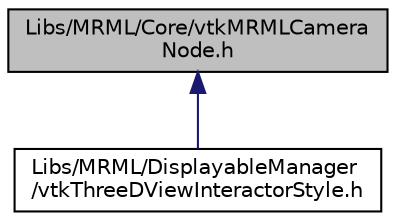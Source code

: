 digraph "Libs/MRML/Core/vtkMRMLCameraNode.h"
{
  bgcolor="transparent";
  edge [fontname="Helvetica",fontsize="10",labelfontname="Helvetica",labelfontsize="10"];
  node [fontname="Helvetica",fontsize="10",shape=record];
  Node22 [label="Libs/MRML/Core/vtkMRMLCamera\lNode.h",height=0.2,width=0.4,color="black", fillcolor="grey75", style="filled", fontcolor="black"];
  Node22 -> Node23 [dir="back",color="midnightblue",fontsize="10",style="solid",fontname="Helvetica"];
  Node23 [label="Libs/MRML/DisplayableManager\l/vtkThreeDViewInteractorStyle.h",height=0.2,width=0.4,color="black",URL="$vtkThreeDViewInteractorStyle_8h.html"];
}
